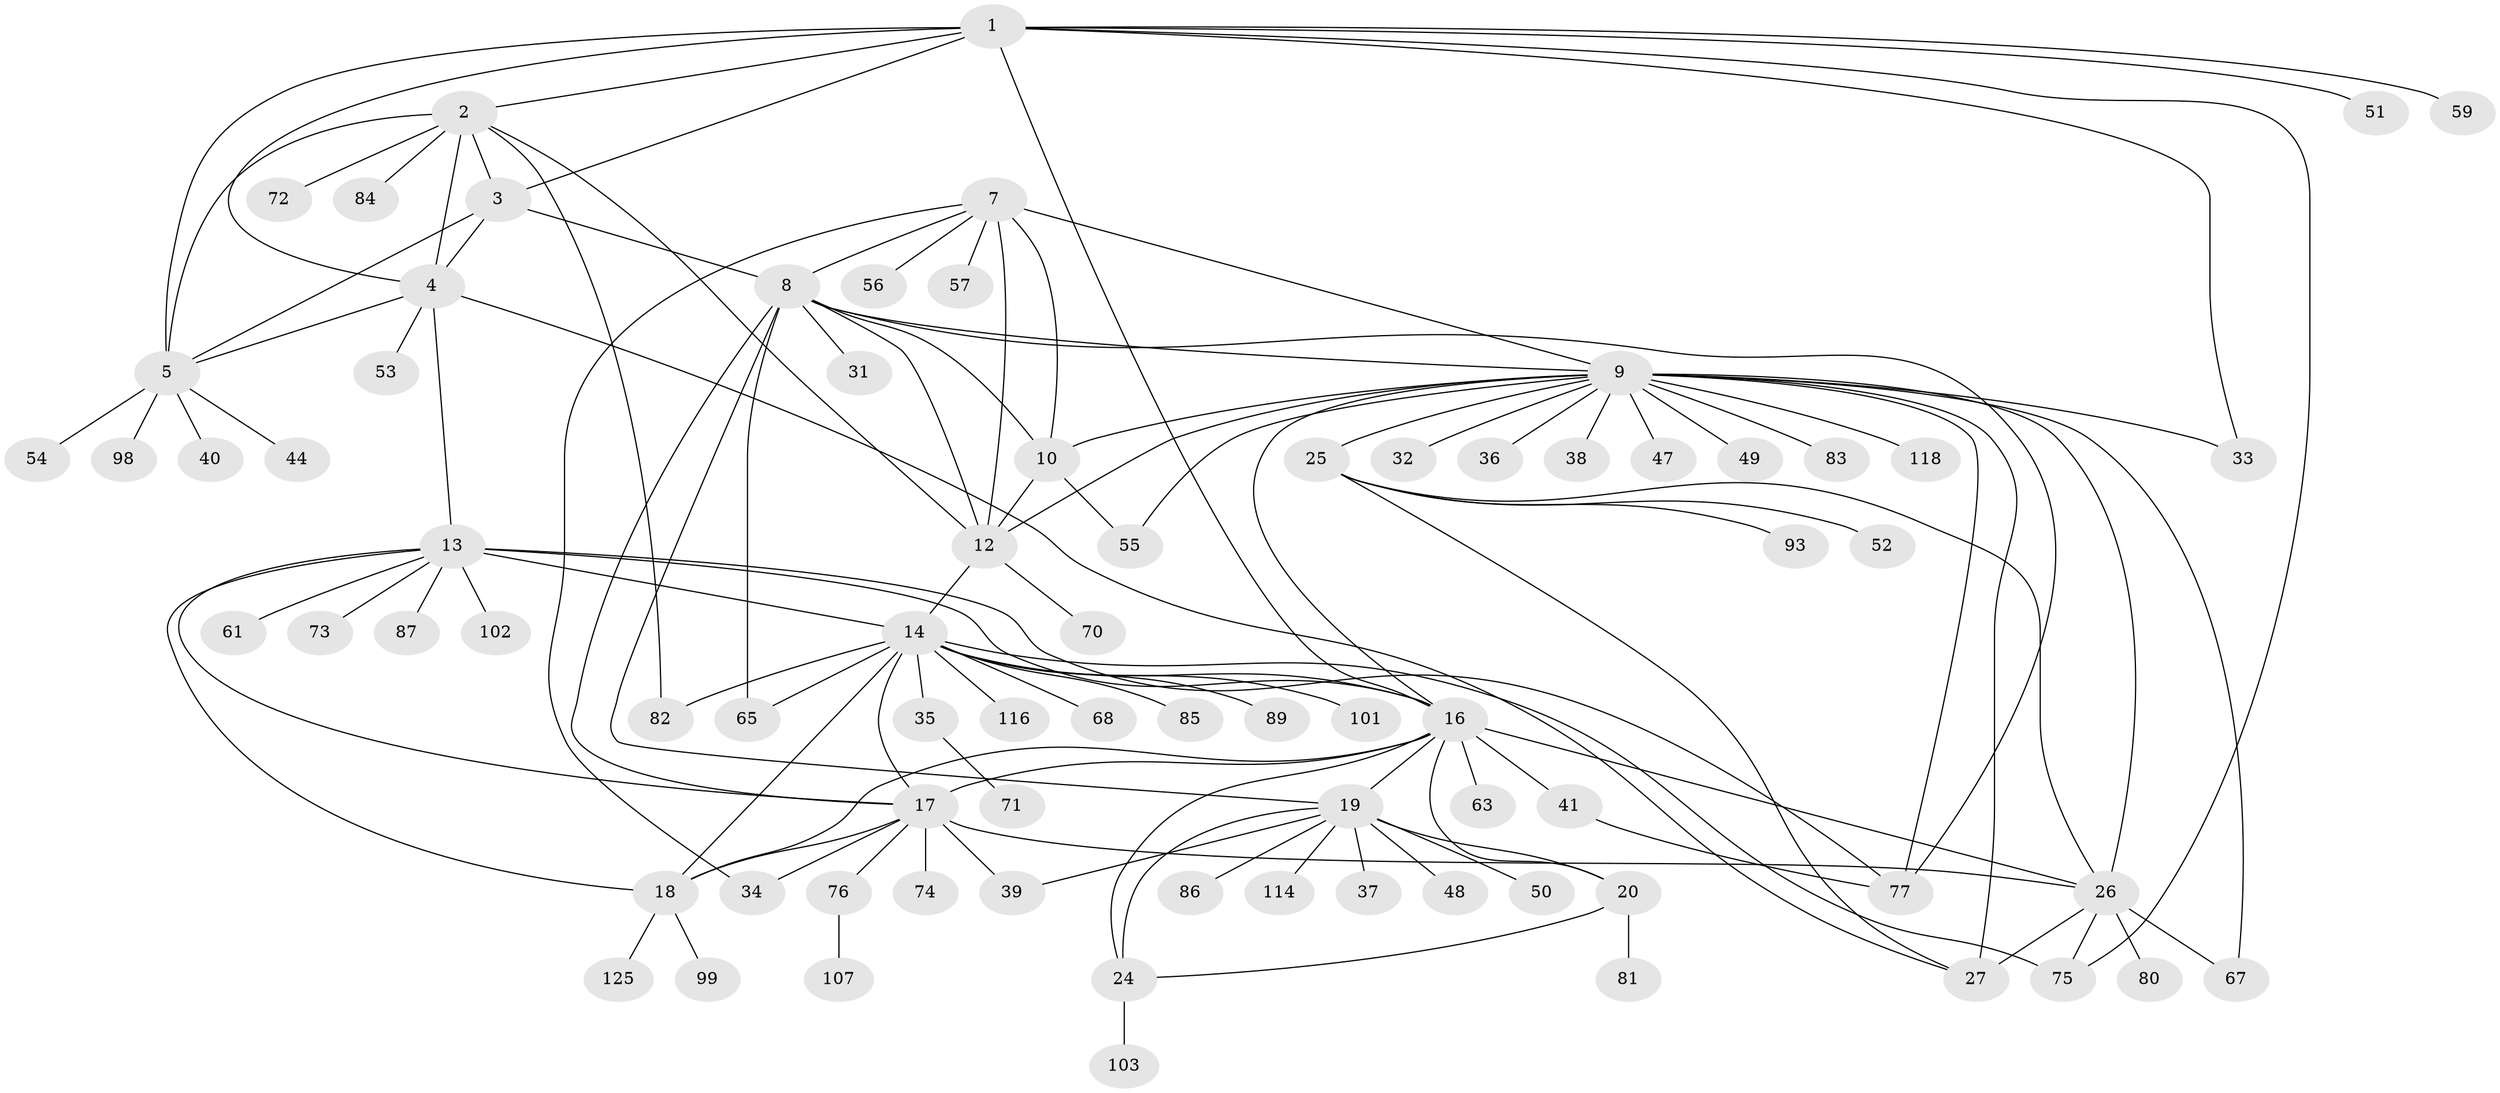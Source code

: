 // original degree distribution, {10: 0.03816793893129771, 11: 0.022900763358778626, 6: 0.030534351145038167, 8: 0.05343511450381679, 9: 0.03816793893129771, 12: 0.015267175572519083, 7: 0.022900763358778626, 13: 0.007633587786259542, 1: 0.549618320610687, 2: 0.16793893129770993, 3: 0.04580152671755725, 4: 0.007633587786259542}
// Generated by graph-tools (version 1.1) at 2025/19/03/04/25 18:19:33]
// undirected, 78 vertices, 122 edges
graph export_dot {
graph [start="1"]
  node [color=gray90,style=filled];
  1;
  2 [super="+100+127+94+79+6"];
  3;
  4;
  5;
  7 [super="+60"];
  8;
  9 [super="+28"];
  10 [super="+122+129+109+11"];
  12 [super="+115+121"];
  13;
  14 [super="+15"];
  16 [super="+130+21"];
  17 [super="+104+91+45"];
  18 [super="+43+66"];
  19 [super="+22"];
  20 [super="+96"];
  24;
  25;
  26 [super="+90+95+42+64+62+46"];
  27;
  31;
  32;
  33;
  34;
  35;
  36;
  37;
  38;
  39;
  40 [super="+105"];
  41 [super="+110+126"];
  44;
  47;
  48 [super="+58"];
  49;
  50 [super="+123"];
  51;
  52;
  53;
  54;
  55;
  56;
  57;
  59;
  61;
  63 [super="+106"];
  65;
  67;
  68;
  70;
  71;
  72;
  73;
  74;
  75;
  76;
  77;
  80;
  81;
  82 [super="+113+117"];
  83;
  84;
  85;
  86;
  87;
  89;
  93;
  98;
  99;
  101;
  102;
  103;
  107;
  114;
  116;
  118;
  125;
  1 -- 2 [weight=2];
  1 -- 3;
  1 -- 4;
  1 -- 5;
  1 -- 33;
  1 -- 51;
  1 -- 59;
  1 -- 75;
  1 -- 16;
  2 -- 3 [weight=2];
  2 -- 4 [weight=2];
  2 -- 5 [weight=2];
  2 -- 82;
  2 -- 84;
  2 -- 12;
  2 -- 72;
  3 -- 4;
  3 -- 5;
  3 -- 8;
  4 -- 5;
  4 -- 13;
  4 -- 27;
  4 -- 53;
  5 -- 40;
  5 -- 44;
  5 -- 54;
  5 -- 98;
  7 -- 8;
  7 -- 9;
  7 -- 10 [weight=2];
  7 -- 12;
  7 -- 34;
  7 -- 56;
  7 -- 57;
  8 -- 9;
  8 -- 10 [weight=2];
  8 -- 12;
  8 -- 19;
  8 -- 31;
  8 -- 65;
  8 -- 77;
  8 -- 17;
  9 -- 10 [weight=2];
  9 -- 12;
  9 -- 38;
  9 -- 47;
  9 -- 67;
  9 -- 118;
  9 -- 32;
  9 -- 33;
  9 -- 36;
  9 -- 77;
  9 -- 49;
  9 -- 83;
  9 -- 55;
  9 -- 25 [weight=3];
  9 -- 26 [weight=3];
  9 -- 27 [weight=3];
  9 -- 16;
  10 -- 12 [weight=2];
  10 -- 55;
  12 -- 14;
  12 -- 70;
  13 -- 14 [weight=2];
  13 -- 16;
  13 -- 17;
  13 -- 18;
  13 -- 61;
  13 -- 73;
  13 -- 77;
  13 -- 87;
  13 -- 102;
  14 -- 16 [weight=2];
  14 -- 17 [weight=2];
  14 -- 18 [weight=2];
  14 -- 35;
  14 -- 75;
  14 -- 85;
  14 -- 89;
  14 -- 101;
  14 -- 65;
  14 -- 68;
  14 -- 116;
  14 -- 82;
  16 -- 17;
  16 -- 18;
  16 -- 41;
  16 -- 19 [weight=4];
  16 -- 20 [weight=2];
  16 -- 24 [weight=2];
  16 -- 26;
  16 -- 63;
  17 -- 18;
  17 -- 26;
  17 -- 74;
  17 -- 76;
  17 -- 34;
  17 -- 39;
  18 -- 99;
  18 -- 125;
  19 -- 20 [weight=2];
  19 -- 24 [weight=2];
  19 -- 48;
  19 -- 86;
  19 -- 114;
  19 -- 37;
  19 -- 39;
  19 -- 50;
  20 -- 24;
  20 -- 81;
  24 -- 103;
  25 -- 26;
  25 -- 27;
  25 -- 52;
  25 -- 93;
  26 -- 27;
  26 -- 67;
  26 -- 75;
  26 -- 80;
  35 -- 71;
  41 -- 77;
  76 -- 107;
}
